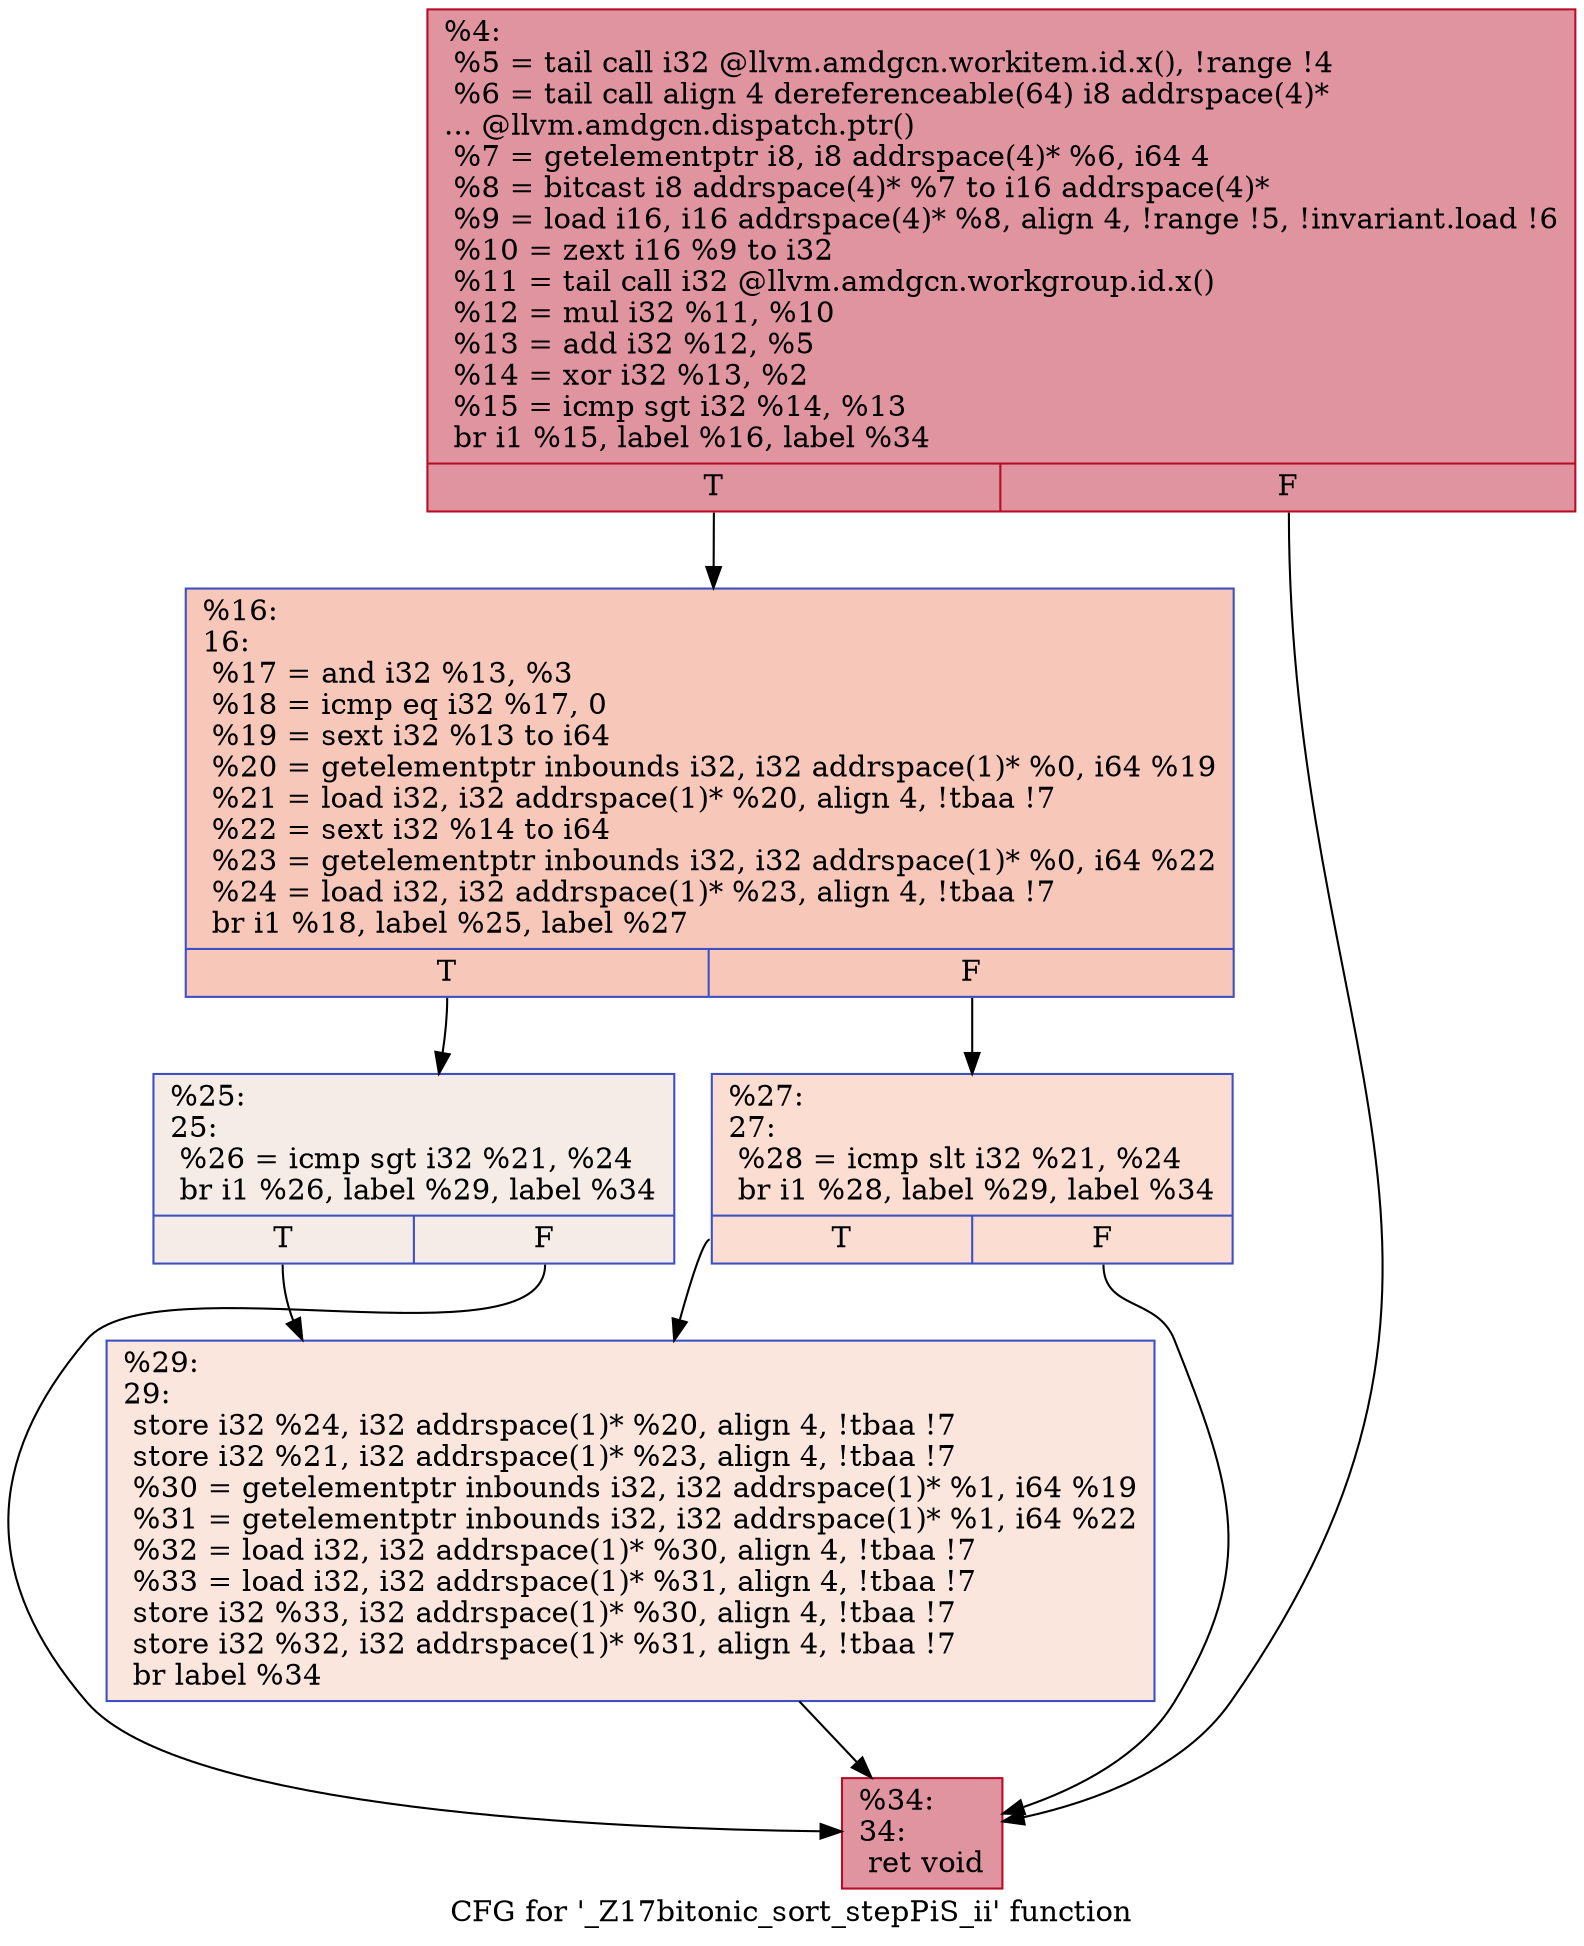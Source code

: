 digraph "CFG for '_Z17bitonic_sort_stepPiS_ii' function" {
	label="CFG for '_Z17bitonic_sort_stepPiS_ii' function";

	Node0x55993a0 [shape=record,color="#b70d28ff", style=filled, fillcolor="#b70d2870",label="{%4:\l  %5 = tail call i32 @llvm.amdgcn.workitem.id.x(), !range !4\l  %6 = tail call align 4 dereferenceable(64) i8 addrspace(4)*\l... @llvm.amdgcn.dispatch.ptr()\l  %7 = getelementptr i8, i8 addrspace(4)* %6, i64 4\l  %8 = bitcast i8 addrspace(4)* %7 to i16 addrspace(4)*\l  %9 = load i16, i16 addrspace(4)* %8, align 4, !range !5, !invariant.load !6\l  %10 = zext i16 %9 to i32\l  %11 = tail call i32 @llvm.amdgcn.workgroup.id.x()\l  %12 = mul i32 %11, %10\l  %13 = add i32 %12, %5\l  %14 = xor i32 %13, %2\l  %15 = icmp sgt i32 %14, %13\l  br i1 %15, label %16, label %34\l|{<s0>T|<s1>F}}"];
	Node0x55993a0:s0 -> Node0x559b2d0;
	Node0x55993a0:s1 -> Node0x559b360;
	Node0x559b2d0 [shape=record,color="#3d50c3ff", style=filled, fillcolor="#ec7f6370",label="{%16:\l16:                                               \l  %17 = and i32 %13, %3\l  %18 = icmp eq i32 %17, 0\l  %19 = sext i32 %13 to i64\l  %20 = getelementptr inbounds i32, i32 addrspace(1)* %0, i64 %19\l  %21 = load i32, i32 addrspace(1)* %20, align 4, !tbaa !7\l  %22 = sext i32 %14 to i64\l  %23 = getelementptr inbounds i32, i32 addrspace(1)* %0, i64 %22\l  %24 = load i32, i32 addrspace(1)* %23, align 4, !tbaa !7\l  br i1 %18, label %25, label %27\l|{<s0>T|<s1>F}}"];
	Node0x559b2d0:s0 -> Node0x559c0b0;
	Node0x559b2d0:s1 -> Node0x559c140;
	Node0x559c0b0 [shape=record,color="#3d50c3ff", style=filled, fillcolor="#ead5c970",label="{%25:\l25:                                               \l  %26 = icmp sgt i32 %21, %24\l  br i1 %26, label %29, label %34\l|{<s0>T|<s1>F}}"];
	Node0x559c0b0:s0 -> Node0x559c310;
	Node0x559c0b0:s1 -> Node0x559b360;
	Node0x559c140 [shape=record,color="#3d50c3ff", style=filled, fillcolor="#f7b39670",label="{%27:\l27:                                               \l  %28 = icmp slt i32 %21, %24\l  br i1 %28, label %29, label %34\l|{<s0>T|<s1>F}}"];
	Node0x559c140:s0 -> Node0x559c310;
	Node0x559c140:s1 -> Node0x559b360;
	Node0x559c310 [shape=record,color="#3d50c3ff", style=filled, fillcolor="#f3c7b170",label="{%29:\l29:                                               \l  store i32 %24, i32 addrspace(1)* %20, align 4, !tbaa !7\l  store i32 %21, i32 addrspace(1)* %23, align 4, !tbaa !7\l  %30 = getelementptr inbounds i32, i32 addrspace(1)* %1, i64 %19\l  %31 = getelementptr inbounds i32, i32 addrspace(1)* %1, i64 %22\l  %32 = load i32, i32 addrspace(1)* %30, align 4, !tbaa !7\l  %33 = load i32, i32 addrspace(1)* %31, align 4, !tbaa !7\l  store i32 %33, i32 addrspace(1)* %30, align 4, !tbaa !7\l  store i32 %32, i32 addrspace(1)* %31, align 4, !tbaa !7\l  br label %34\l}"];
	Node0x559c310 -> Node0x559b360;
	Node0x559b360 [shape=record,color="#b70d28ff", style=filled, fillcolor="#b70d2870",label="{%34:\l34:                                               \l  ret void\l}"];
}
